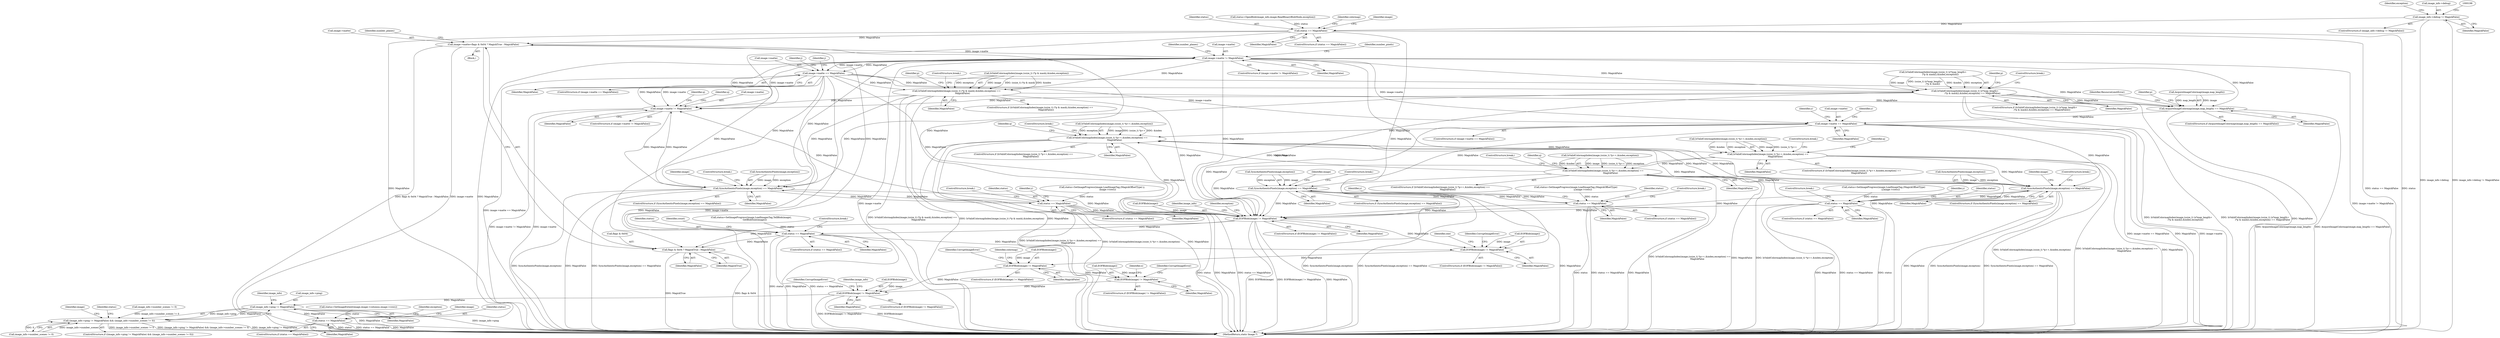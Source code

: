 digraph "0_ImageMagick_7fdf9ea808caa3c81a0eb42656e5fafc59084198@pointer" {
"1000192" [label="(Call,image_info->debug != MagickFalse)"];
"1000230" [label="(Call,status == MagickFalse)"];
"1000308" [label="(Call,image->matte=flags & 0x04 ? MagickTrue : MagickFalse)"];
"1000670" [label="(Call,image->matte != MagickFalse)"];
"1000791" [label="(Call,image->matte == MagickFalse)"];
"1001318" [label="(Call,IsValidColormapIndex(image,(ssize_t) (*p & mask),&index,exception) ==\n                 MagickFalse)"];
"1001502" [label="(Call,image->matte != MagickFalse)"];
"1001516" [label="(Call,SyncAuthenticPixels(image,exception) == MagickFalse)"];
"1001543" [label="(Call,status == MagickFalse)"];
"1001991" [label="(Call,EOFBlob(image) != MagickFalse)"];
"1000312" [label="(Call,flags & 0x04 ? MagickTrue : MagickFalse)"];
"1000350" [label="(Call,EOFBlob(image) != MagickFalse)"];
"1000454" [label="(Call,EOFBlob(image) != MagickFalse)"];
"1000530" [label="(Call,EOFBlob(image) != MagickFalse)"];
"1000611" [label="(Call,EOFBlob(image) != MagickFalse)"];
"1000620" [label="(Call,image_info->ping != MagickFalse)"];
"1000619" [label="(Call,(image_info->ping != MagickFalse) && (image_info->number_scenes != 0))"];
"1000656" [label="(Call,status == MagickFalse)"];
"1002082" [label="(Call,status == MagickFalse)"];
"1001557" [label="(Call,AcquireImageColormap(image,map_length) == MagickFalse)"];
"1001686" [label="(Call,image->matte == MagickFalse)"];
"1001749" [label="(Call,SyncAuthenticPixels(image,exception) == MagickFalse)"];
"1001776" [label="(Call,status == MagickFalse)"];
"1001833" [label="(Call,IsValidColormapIndex(image,(ssize_t) *p++,&index,exception) ==\n                     MagickFalse)"];
"1001858" [label="(Call,IsValidColormapIndex(image,(ssize_t) *p++,&index,exception) ==\n                     MagickFalse)"];
"1001883" [label="(Call,IsValidColormapIndex(image,(ssize_t) *p++,&index,exception) ==\n                     MagickFalse)"];
"1001925" [label="(Call,SyncAuthenticPixels(image,exception) == MagickFalse)"];
"1001952" [label="(Call,status == MagickFalse)"];
"1001375" [label="(Call,IsValidColormapIndex(image,(ssize_t) (x*map_length+\n                     (*p & mask)),&index,exception) == MagickFalse)"];
"1001690" [label="(Identifier,MagickFalse)"];
"1000349" [label="(ControlStructure,if (EOFBlob(image) != MagickFalse))"];
"1000462" [label="(Identifier,colormap)"];
"1000646" [label="(Identifier,status)"];
"1002072" [label="(Call,status=SetImageProgress(image,LoadImagesTag,TellBlob(image),\n          GetBlobSize(image)))"];
"1001847" [label="(Identifier,q)"];
"1002081" [label="(ControlStructure,if (status == MagickFalse))"];
"1000232" [label="(Identifier,MagickFalse)"];
"1000610" [label="(ControlStructure,if (EOFBlob(image) != MagickFalse))"];
"1001319" [label="(Call,IsValidColormapIndex(image,(ssize_t) (*p & mask),&index,exception))"];
"1000618" [label="(ControlStructure,if ((image_info->ping != MagickFalse) && (image_info->number_scenes != 0)))"];
"1000530" [label="(Call,EOFBlob(image) != MagickFalse)"];
"1001449" [label="(Identifier,y)"];
"1001753" [label="(Identifier,MagickFalse)"];
"1000661" [label="(Identifier,exception)"];
"1001775" [label="(ControlStructure,if (status == MagickFalse))"];
"1000671" [label="(Call,image->matte)"];
"1001334" [label="(Identifier,p)"];
"1001686" [label="(Call,image->matte == MagickFalse)"];
"1001992" [label="(Call,EOFBlob(image))"];
"1002007" [label="(Identifier,image_info)"];
"1001955" [label="(ControlStructure,break;)"];
"1001376" [label="(Call,IsValidColormapIndex(image,(ssize_t) (x*map_length+\n                     (*p & mask)),&index,exception))"];
"1001997" [label="(Identifier,exception)"];
"1001545" [label="(Identifier,MagickFalse)"];
"1000678" [label="(Identifier,number_pixels)"];
"1001563" [label="(Identifier,ResourceLimitError)"];
"1001894" [label="(Identifier,MagickFalse)"];
"1000454" [label="(Call,EOFBlob(image) != MagickFalse)"];
"1001940" [label="(Call,status=SetImageProgress(image,LoadImageTag,(MagickOffsetType)\n                    y,image->rows))"];
"1000533" [label="(Identifier,MagickFalse)"];
"1001952" [label="(Call,status == MagickFalse)"];
"1000818" [label="(Identifier,j)"];
"1000313" [label="(Call,flags & 0x04)"];
"1001694" [label="(Identifier,y)"];
"1000669" [label="(ControlStructure,if (image->matte != MagickFalse))"];
"1001375" [label="(Call,IsValidColormapIndex(image,(ssize_t) (x*map_length+\n                     (*p & mask)),&index,exception) == MagickFalse)"];
"1001514" [label="(Identifier,q)"];
"1001869" [label="(Identifier,MagickFalse)"];
"1001895" [label="(ControlStructure,break;)"];
"1001872" [label="(Identifier,q)"];
"1000791" [label="(Call,image->matte == MagickFalse)"];
"1001331" [label="(ControlStructure,break;)"];
"1001748" [label="(ControlStructure,if (SyncAuthenticPixels(image,exception) == MagickFalse))"];
"1000319" [label="(Identifier,number_planes)"];
"1001749" [label="(Call,SyncAuthenticPixels(image,exception) == MagickFalse)"];
"1002005" [label="(Call,image_info->number_scenes != 0)"];
"1002085" [label="(ControlStructure,break;)"];
"1001844" [label="(Identifier,MagickFalse)"];
"1001517" [label="(Call,SyncAuthenticPixels(image,exception))"];
"1001318" [label="(Call,IsValidColormapIndex(image,(ssize_t) (*p & mask),&index,exception) ==\n                 MagickFalse)"];
"1000453" [label="(ControlStructure,if (EOFBlob(image) != MagickFalse))"];
"1000457" [label="(Identifier,MagickFalse)"];
"1000672" [label="(Identifier,image)"];
"1000309" [label="(Call,image->matte)"];
"1001687" [label="(Call,image->matte)"];
"1000308" [label="(Call,image->matte=flags & 0x04 ? MagickTrue : MagickFalse)"];
"1001776" [label="(Call,status == MagickFalse)"];
"1001754" [label="(ControlStructure,break;)"];
"1001858" [label="(Call,IsValidColormapIndex(image,(ssize_t) *p++,&index,exception) ==\n                     MagickFalse)"];
"1001798" [label="(Identifier,y)"];
"1001508" [label="(Identifier,q)"];
"1001566" [label="(Identifier,p)"];
"1001374" [label="(ControlStructure,if (IsValidColormapIndex(image,(ssize_t) (x*map_length+\n                     (*p & mask)),&index,exception) == MagickFalse))"];
"1001951" [label="(ControlStructure,if (status == MagickFalse))"];
"1000619" [label="(Call,(image_info->ping != MagickFalse) && (image_info->number_scenes != 0))"];
"1001953" [label="(Identifier,status)"];
"1000192" [label="(Call,image_info->debug != MagickFalse)"];
"1000614" [label="(Identifier,MagickFalse)"];
"1000231" [label="(Identifier,status)"];
"1001391" [label="(Identifier,MagickFalse)"];
"1002103" [label="(MethodReturn,static Image *)"];
"1001542" [label="(ControlStructure,if (status == MagickFalse))"];
"1001531" [label="(Call,status=SetImageProgress(image,LoadImageTag,(MagickOffsetType) y,\n                image->rows))"];
"1000670" [label="(Call,image->matte != MagickFalse)"];
"1000624" [label="(Identifier,MagickFalse)"];
"1000351" [label="(Call,EOFBlob(image))"];
"1001924" [label="(ControlStructure,if (SyncAuthenticPixels(image,exception) == MagickFalse))"];
"1001833" [label="(Call,IsValidColormapIndex(image,(ssize_t) *p++,&index,exception) ==\n                     MagickFalse)"];
"1000658" [label="(Identifier,MagickFalse)"];
"1001525" [label="(Identifier,image)"];
"1001543" [label="(Call,status == MagickFalse)"];
"1001556" [label="(ControlStructure,if (AcquireImageColormap(image,map_length) == MagickFalse))"];
"1001897" [label="(Identifier,q)"];
"1001502" [label="(Call,image->matte != MagickFalse)"];
"1001934" [label="(Identifier,image)"];
"1000622" [label="(Identifier,image_info)"];
"1001832" [label="(ControlStructure,if (IsValidColormapIndex(image,(ssize_t) *p++,&index,exception) ==\n                     MagickFalse))"];
"1001882" [label="(ControlStructure,if (IsValidColormapIndex(image,(ssize_t) *p++,&index,exception) ==\n                     MagickFalse))"];
"1001954" [label="(Identifier,MagickFalse)"];
"1000531" [label="(Call,EOFBlob(image))"];
"1000222" [label="(Call,status=OpenBlob(image_info,image,ReadBinaryBlobMode,exception))"];
"1000517" [label="(Identifier,x)"];
"1001330" [label="(Identifier,MagickFalse)"];
"1001395" [label="(Identifier,p)"];
"1000529" [label="(ControlStructure,if (EOFBlob(image) != MagickFalse))"];
"1000535" [label="(Identifier,CorruptImageError)"];
"1000792" [label="(Call,image->matte)"];
"1000230" [label="(Call,status == MagickFalse)"];
"1000656" [label="(Call,status == MagickFalse)"];
"1000795" [label="(Identifier,MagickFalse)"];
"1000611" [label="(Call,EOFBlob(image) != MagickFalse)"];
"1000621" [label="(Call,image_info->ping)"];
"1001991" [label="(Call,EOFBlob(image) != MagickFalse)"];
"1001788" [label="(Identifier,y)"];
"1001704" [label="(Identifier,y)"];
"1000655" [label="(ControlStructure,if (status == MagickFalse))"];
"1001506" [label="(Identifier,MagickFalse)"];
"1001685" [label="(ControlStructure,if (image->matte == MagickFalse))"];
"1001930" [label="(ControlStructure,break;)"];
"1000269" [label="(Block,)"];
"1001883" [label="(Call,IsValidColormapIndex(image,(ssize_t) *p++,&index,exception) ==\n                     MagickFalse)"];
"1001845" [label="(ControlStructure,break;)"];
"1001857" [label="(ControlStructure,if (IsValidColormapIndex(image,(ssize_t) *p++,&index,exception) ==\n                     MagickFalse))"];
"1000358" [label="(Identifier,one)"];
"1001561" [label="(Identifier,MagickFalse)"];
"1001750" [label="(Call,SyncAuthenticPixels(image,exception))"];
"1000657" [label="(Identifier,status)"];
"1001317" [label="(ControlStructure,if (IsValidColormapIndex(image,(ssize_t) (*p & mask),&index,exception) ==\n                 MagickFalse))"];
"1000317" [label="(Identifier,MagickFalse)"];
"1001859" [label="(Call,IsValidColormapIndex(image,(ssize_t) *p++,&index,exception))"];
"1000208" [label="(Identifier,exception)"];
"1001764" [label="(Call,status=SetImageProgress(image,LoadImageTag,(MagickOffsetType)\n                    y,image->rows))"];
"1000612" [label="(Call,EOFBlob(image))"];
"1001516" [label="(Call,SyncAuthenticPixels(image,exception) == MagickFalse)"];
"1000674" [label="(Identifier,MagickFalse)"];
"1002084" [label="(Identifier,MagickFalse)"];
"1001778" [label="(Identifier,MagickFalse)"];
"1001515" [label="(ControlStructure,if (SyncAuthenticPixels(image,exception) == MagickFalse))"];
"1001834" [label="(Call,IsValidColormapIndex(image,(ssize_t) *p++,&index,exception))"];
"1000196" [label="(Identifier,MagickFalse)"];
"1000355" [label="(Identifier,CorruptImageError)"];
"1001926" [label="(Call,SyncAuthenticPixels(image,exception))"];
"1000316" [label="(Identifier,MagickTrue)"];
"1000633" [label="(Identifier,image)"];
"1000798" [label="(Identifier,j)"];
"1001501" [label="(ControlStructure,if (image->matte != MagickFalse))"];
"1000191" [label="(ControlStructure,if (image_info->debug != MagickFalse))"];
"1001758" [label="(Identifier,image)"];
"1001777" [label="(Identifier,status)"];
"1000627" [label="(Identifier,image_info)"];
"1001779" [label="(ControlStructure,break;)"];
"1001925" [label="(Call,SyncAuthenticPixels(image,exception) == MagickFalse)"];
"1000353" [label="(Identifier,MagickFalse)"];
"1000616" [label="(Identifier,CorruptImageError)"];
"1001546" [label="(ControlStructure,break;)"];
"1000312" [label="(Call,flags & 0x04 ? MagickTrue : MagickFalse)"];
"1000237" [label="(Identifier,colormap)"];
"1002082" [label="(Call,status == MagickFalse)"];
"1000229" [label="(ControlStructure,if (status == MagickFalse))"];
"1000235" [label="(Identifier,image)"];
"1000676" [label="(Identifier,number_planes)"];
"1001870" [label="(ControlStructure,break;)"];
"1000790" [label="(ControlStructure,if (image->matte == MagickFalse))"];
"1001990" [label="(ControlStructure,if (EOFBlob(image) != MagickFalse))"];
"1001884" [label="(Call,IsValidColormapIndex(image,(ssize_t) *p++,&index,exception))"];
"1000350" [label="(Call,EOFBlob(image) != MagickFalse)"];
"1001558" [label="(Call,AcquireImageColormap(image,map_length))"];
"1000620" [label="(Call,image_info->ping != MagickFalse)"];
"1000645" [label="(Call,status=SetImageExtent(image,image->columns,image->rows))"];
"1001521" [label="(ControlStructure,break;)"];
"1001544" [label="(Identifier,status)"];
"1000625" [label="(Call,image_info->number_scenes != 0)"];
"1002083" [label="(Identifier,status)"];
"1001929" [label="(Identifier,MagickFalse)"];
"1000455" [label="(Call,EOFBlob(image))"];
"1002088" [label="(Identifier,count)"];
"1001994" [label="(Identifier,MagickFalse)"];
"1000459" [label="(Identifier,CorruptImageError)"];
"1001520" [label="(Identifier,MagickFalse)"];
"1000193" [label="(Call,image_info->debug)"];
"1001392" [label="(ControlStructure,break;)"];
"1001503" [label="(Call,image->matte)"];
"1001557" [label="(Call,AcquireImageColormap(image,map_length) == MagickFalse)"];
"1000192" -> "1000191"  [label="AST: "];
"1000192" -> "1000196"  [label="CFG: "];
"1000193" -> "1000192"  [label="AST: "];
"1000196" -> "1000192"  [label="AST: "];
"1000198" -> "1000192"  [label="CFG: "];
"1000208" -> "1000192"  [label="CFG: "];
"1000192" -> "1002103"  [label="DDG: image_info->debug"];
"1000192" -> "1002103"  [label="DDG: image_info->debug != MagickFalse"];
"1000192" -> "1000230"  [label="DDG: MagickFalse"];
"1000230" -> "1000229"  [label="AST: "];
"1000230" -> "1000232"  [label="CFG: "];
"1000231" -> "1000230"  [label="AST: "];
"1000232" -> "1000230"  [label="AST: "];
"1000235" -> "1000230"  [label="CFG: "];
"1000237" -> "1000230"  [label="CFG: "];
"1000230" -> "1002103"  [label="DDG: status"];
"1000230" -> "1002103"  [label="DDG: MagickFalse"];
"1000230" -> "1002103"  [label="DDG: status == MagickFalse"];
"1000222" -> "1000230"  [label="DDG: status"];
"1000230" -> "1000308"  [label="DDG: MagickFalse"];
"1000230" -> "1000312"  [label="DDG: MagickFalse"];
"1000230" -> "1000350"  [label="DDG: MagickFalse"];
"1000308" -> "1000269"  [label="AST: "];
"1000308" -> "1000312"  [label="CFG: "];
"1000309" -> "1000308"  [label="AST: "];
"1000312" -> "1000308"  [label="AST: "];
"1000319" -> "1000308"  [label="CFG: "];
"1000308" -> "1002103"  [label="DDG: image->matte"];
"1000308" -> "1002103"  [label="DDG: flags & 0x04 ? MagickTrue : MagickFalse"];
"1002082" -> "1000308"  [label="DDG: MagickFalse"];
"1001991" -> "1000308"  [label="DDG: MagickFalse"];
"1000308" -> "1000670"  [label="DDG: image->matte"];
"1000670" -> "1000669"  [label="AST: "];
"1000670" -> "1000674"  [label="CFG: "];
"1000671" -> "1000670"  [label="AST: "];
"1000674" -> "1000670"  [label="AST: "];
"1000676" -> "1000670"  [label="CFG: "];
"1000678" -> "1000670"  [label="CFG: "];
"1000670" -> "1002103"  [label="DDG: MagickFalse"];
"1000670" -> "1002103"  [label="DDG: image->matte != MagickFalse"];
"1000670" -> "1002103"  [label="DDG: image->matte"];
"1000656" -> "1000670"  [label="DDG: MagickFalse"];
"1000670" -> "1000791"  [label="DDG: image->matte"];
"1000670" -> "1000791"  [label="DDG: MagickFalse"];
"1000670" -> "1001318"  [label="DDG: MagickFalse"];
"1000670" -> "1001375"  [label="DDG: MagickFalse"];
"1000670" -> "1001502"  [label="DDG: image->matte"];
"1000670" -> "1001502"  [label="DDG: MagickFalse"];
"1000670" -> "1001516"  [label="DDG: MagickFalse"];
"1000670" -> "1001557"  [label="DDG: MagickFalse"];
"1000670" -> "1001686"  [label="DDG: image->matte"];
"1000670" -> "1001991"  [label="DDG: MagickFalse"];
"1000791" -> "1000790"  [label="AST: "];
"1000791" -> "1000795"  [label="CFG: "];
"1000792" -> "1000791"  [label="AST: "];
"1000795" -> "1000791"  [label="AST: "];
"1000798" -> "1000791"  [label="CFG: "];
"1000818" -> "1000791"  [label="CFG: "];
"1000791" -> "1002103"  [label="DDG: image->matte"];
"1000791" -> "1002103"  [label="DDG: image->matte == MagickFalse"];
"1000791" -> "1002103"  [label="DDG: MagickFalse"];
"1000791" -> "1001318"  [label="DDG: MagickFalse"];
"1000791" -> "1001375"  [label="DDG: MagickFalse"];
"1000791" -> "1001502"  [label="DDG: image->matte"];
"1000791" -> "1001502"  [label="DDG: MagickFalse"];
"1000791" -> "1001516"  [label="DDG: MagickFalse"];
"1000791" -> "1001557"  [label="DDG: MagickFalse"];
"1000791" -> "1001686"  [label="DDG: image->matte"];
"1000791" -> "1001991"  [label="DDG: MagickFalse"];
"1001318" -> "1001317"  [label="AST: "];
"1001318" -> "1001330"  [label="CFG: "];
"1001319" -> "1001318"  [label="AST: "];
"1001330" -> "1001318"  [label="AST: "];
"1001331" -> "1001318"  [label="CFG: "];
"1001334" -> "1001318"  [label="CFG: "];
"1001318" -> "1002103"  [label="DDG: MagickFalse"];
"1001318" -> "1002103"  [label="DDG: IsValidColormapIndex(image,(ssize_t) (*p & mask),&index,exception) ==\n                 MagickFalse"];
"1001318" -> "1002103"  [label="DDG: IsValidColormapIndex(image,(ssize_t) (*p & mask),&index,exception)"];
"1001319" -> "1001318"  [label="DDG: image"];
"1001319" -> "1001318"  [label="DDG: (ssize_t) (*p & mask)"];
"1001319" -> "1001318"  [label="DDG: &index"];
"1001319" -> "1001318"  [label="DDG: exception"];
"1001318" -> "1001502"  [label="DDG: MagickFalse"];
"1001318" -> "1001516"  [label="DDG: MagickFalse"];
"1001318" -> "1001557"  [label="DDG: MagickFalse"];
"1001318" -> "1001991"  [label="DDG: MagickFalse"];
"1001502" -> "1001501"  [label="AST: "];
"1001502" -> "1001506"  [label="CFG: "];
"1001503" -> "1001502"  [label="AST: "];
"1001506" -> "1001502"  [label="AST: "];
"1001508" -> "1001502"  [label="CFG: "];
"1001514" -> "1001502"  [label="CFG: "];
"1001502" -> "1002103"  [label="DDG: image->matte != MagickFalse"];
"1001502" -> "1002103"  [label="DDG: image->matte"];
"1001543" -> "1001502"  [label="DDG: MagickFalse"];
"1001516" -> "1001502"  [label="DDG: MagickFalse"];
"1001375" -> "1001502"  [label="DDG: MagickFalse"];
"1001502" -> "1001516"  [label="DDG: MagickFalse"];
"1001516" -> "1001515"  [label="AST: "];
"1001516" -> "1001520"  [label="CFG: "];
"1001517" -> "1001516"  [label="AST: "];
"1001520" -> "1001516"  [label="AST: "];
"1001521" -> "1001516"  [label="CFG: "];
"1001525" -> "1001516"  [label="CFG: "];
"1001516" -> "1002103"  [label="DDG: SyncAuthenticPixels(image,exception)"];
"1001516" -> "1002103"  [label="DDG: MagickFalse"];
"1001516" -> "1002103"  [label="DDG: SyncAuthenticPixels(image,exception) == MagickFalse"];
"1001517" -> "1001516"  [label="DDG: image"];
"1001517" -> "1001516"  [label="DDG: exception"];
"1001543" -> "1001516"  [label="DDG: MagickFalse"];
"1001375" -> "1001516"  [label="DDG: MagickFalse"];
"1001516" -> "1001543"  [label="DDG: MagickFalse"];
"1001516" -> "1001991"  [label="DDG: MagickFalse"];
"1001543" -> "1001542"  [label="AST: "];
"1001543" -> "1001545"  [label="CFG: "];
"1001544" -> "1001543"  [label="AST: "];
"1001545" -> "1001543"  [label="AST: "];
"1001546" -> "1001543"  [label="CFG: "];
"1001449" -> "1001543"  [label="CFG: "];
"1001543" -> "1002103"  [label="DDG: status"];
"1001543" -> "1002103"  [label="DDG: MagickFalse"];
"1001543" -> "1002103"  [label="DDG: status == MagickFalse"];
"1001531" -> "1001543"  [label="DDG: status"];
"1001543" -> "1001991"  [label="DDG: MagickFalse"];
"1001991" -> "1001990"  [label="AST: "];
"1001991" -> "1001994"  [label="CFG: "];
"1001992" -> "1001991"  [label="AST: "];
"1001994" -> "1001991"  [label="AST: "];
"1001997" -> "1001991"  [label="CFG: "];
"1002007" -> "1001991"  [label="CFG: "];
"1001991" -> "1002103"  [label="DDG: EOFBlob(image)"];
"1001991" -> "1002103"  [label="DDG: EOFBlob(image) != MagickFalse"];
"1001991" -> "1002103"  [label="DDG: MagickFalse"];
"1001991" -> "1000312"  [label="DDG: MagickFalse"];
"1001991" -> "1000350"  [label="DDG: MagickFalse"];
"1001992" -> "1001991"  [label="DDG: image"];
"1001883" -> "1001991"  [label="DDG: MagickFalse"];
"1001952" -> "1001991"  [label="DDG: MagickFalse"];
"1001686" -> "1001991"  [label="DDG: MagickFalse"];
"1001776" -> "1001991"  [label="DDG: MagickFalse"];
"1001749" -> "1001991"  [label="DDG: MagickFalse"];
"1001833" -> "1001991"  [label="DDG: MagickFalse"];
"1001925" -> "1001991"  [label="DDG: MagickFalse"];
"1001375" -> "1001991"  [label="DDG: MagickFalse"];
"1001858" -> "1001991"  [label="DDG: MagickFalse"];
"1001991" -> "1002082"  [label="DDG: MagickFalse"];
"1000312" -> "1000316"  [label="CFG: "];
"1000312" -> "1000317"  [label="CFG: "];
"1000313" -> "1000312"  [label="AST: "];
"1000316" -> "1000312"  [label="AST: "];
"1000317" -> "1000312"  [label="AST: "];
"1000312" -> "1002103"  [label="DDG: MagickTrue"];
"1000312" -> "1002103"  [label="DDG: flags & 0x04"];
"1002082" -> "1000312"  [label="DDG: MagickFalse"];
"1000350" -> "1000349"  [label="AST: "];
"1000350" -> "1000353"  [label="CFG: "];
"1000351" -> "1000350"  [label="AST: "];
"1000353" -> "1000350"  [label="AST: "];
"1000355" -> "1000350"  [label="CFG: "];
"1000358" -> "1000350"  [label="CFG: "];
"1000351" -> "1000350"  [label="DDG: image"];
"1002082" -> "1000350"  [label="DDG: MagickFalse"];
"1000350" -> "1000454"  [label="DDG: MagickFalse"];
"1000454" -> "1000453"  [label="AST: "];
"1000454" -> "1000457"  [label="CFG: "];
"1000455" -> "1000454"  [label="AST: "];
"1000457" -> "1000454"  [label="AST: "];
"1000459" -> "1000454"  [label="CFG: "];
"1000462" -> "1000454"  [label="CFG: "];
"1000455" -> "1000454"  [label="DDG: image"];
"1000454" -> "1000530"  [label="DDG: MagickFalse"];
"1000454" -> "1000611"  [label="DDG: MagickFalse"];
"1000530" -> "1000529"  [label="AST: "];
"1000530" -> "1000533"  [label="CFG: "];
"1000531" -> "1000530"  [label="AST: "];
"1000533" -> "1000530"  [label="AST: "];
"1000535" -> "1000530"  [label="CFG: "];
"1000517" -> "1000530"  [label="CFG: "];
"1000531" -> "1000530"  [label="DDG: image"];
"1000530" -> "1000611"  [label="DDG: MagickFalse"];
"1000611" -> "1000610"  [label="AST: "];
"1000611" -> "1000614"  [label="CFG: "];
"1000612" -> "1000611"  [label="AST: "];
"1000614" -> "1000611"  [label="AST: "];
"1000616" -> "1000611"  [label="CFG: "];
"1000622" -> "1000611"  [label="CFG: "];
"1000611" -> "1002103"  [label="DDG: EOFBlob(image) != MagickFalse"];
"1000611" -> "1002103"  [label="DDG: EOFBlob(image)"];
"1000612" -> "1000611"  [label="DDG: image"];
"1000611" -> "1000620"  [label="DDG: MagickFalse"];
"1000620" -> "1000619"  [label="AST: "];
"1000620" -> "1000624"  [label="CFG: "];
"1000621" -> "1000620"  [label="AST: "];
"1000624" -> "1000620"  [label="AST: "];
"1000627" -> "1000620"  [label="CFG: "];
"1000619" -> "1000620"  [label="CFG: "];
"1000620" -> "1002103"  [label="DDG: image_info->ping"];
"1000620" -> "1002103"  [label="DDG: MagickFalse"];
"1000620" -> "1000619"  [label="DDG: image_info->ping"];
"1000620" -> "1000619"  [label="DDG: MagickFalse"];
"1000620" -> "1000656"  [label="DDG: MagickFalse"];
"1000619" -> "1000618"  [label="AST: "];
"1000619" -> "1000625"  [label="CFG: "];
"1000625" -> "1000619"  [label="AST: "];
"1000633" -> "1000619"  [label="CFG: "];
"1000646" -> "1000619"  [label="CFG: "];
"1000619" -> "1002103"  [label="DDG: image_info->number_scenes != 0"];
"1000619" -> "1002103"  [label="DDG: (image_info->ping != MagickFalse) && (image_info->number_scenes != 0)"];
"1000619" -> "1002103"  [label="DDG: image_info->ping != MagickFalse"];
"1002005" -> "1000619"  [label="DDG: image_info->number_scenes != 0"];
"1000625" -> "1000619"  [label="DDG: image_info->number_scenes"];
"1000625" -> "1000619"  [label="DDG: 0"];
"1000656" -> "1000655"  [label="AST: "];
"1000656" -> "1000658"  [label="CFG: "];
"1000657" -> "1000656"  [label="AST: "];
"1000658" -> "1000656"  [label="AST: "];
"1000661" -> "1000656"  [label="CFG: "];
"1000672" -> "1000656"  [label="CFG: "];
"1000656" -> "1002103"  [label="DDG: status == MagickFalse"];
"1000656" -> "1002103"  [label="DDG: MagickFalse"];
"1000656" -> "1002103"  [label="DDG: status"];
"1000645" -> "1000656"  [label="DDG: status"];
"1002082" -> "1002081"  [label="AST: "];
"1002082" -> "1002084"  [label="CFG: "];
"1002083" -> "1002082"  [label="AST: "];
"1002084" -> "1002082"  [label="AST: "];
"1002088" -> "1002082"  [label="CFG: "];
"1002085" -> "1002082"  [label="CFG: "];
"1002082" -> "1002103"  [label="DDG: status"];
"1002082" -> "1002103"  [label="DDG: MagickFalse"];
"1002082" -> "1002103"  [label="DDG: status == MagickFalse"];
"1002072" -> "1002082"  [label="DDG: status"];
"1001557" -> "1001556"  [label="AST: "];
"1001557" -> "1001561"  [label="CFG: "];
"1001558" -> "1001557"  [label="AST: "];
"1001561" -> "1001557"  [label="AST: "];
"1001563" -> "1001557"  [label="CFG: "];
"1001566" -> "1001557"  [label="CFG: "];
"1001557" -> "1002103"  [label="DDG: AcquireImageColormap(image,map_length)"];
"1001557" -> "1002103"  [label="DDG: AcquireImageColormap(image,map_length) == MagickFalse"];
"1001558" -> "1001557"  [label="DDG: image"];
"1001558" -> "1001557"  [label="DDG: map_length"];
"1001375" -> "1001557"  [label="DDG: MagickFalse"];
"1001557" -> "1001686"  [label="DDG: MagickFalse"];
"1001686" -> "1001685"  [label="AST: "];
"1001686" -> "1001690"  [label="CFG: "];
"1001687" -> "1001686"  [label="AST: "];
"1001690" -> "1001686"  [label="AST: "];
"1001694" -> "1001686"  [label="CFG: "];
"1001788" -> "1001686"  [label="CFG: "];
"1001686" -> "1002103"  [label="DDG: image->matte == MagickFalse"];
"1001686" -> "1002103"  [label="DDG: MagickFalse"];
"1001686" -> "1002103"  [label="DDG: image->matte"];
"1001686" -> "1001749"  [label="DDG: MagickFalse"];
"1001686" -> "1001833"  [label="DDG: MagickFalse"];
"1001686" -> "1001925"  [label="DDG: MagickFalse"];
"1001749" -> "1001748"  [label="AST: "];
"1001749" -> "1001753"  [label="CFG: "];
"1001750" -> "1001749"  [label="AST: "];
"1001753" -> "1001749"  [label="AST: "];
"1001754" -> "1001749"  [label="CFG: "];
"1001758" -> "1001749"  [label="CFG: "];
"1001749" -> "1002103"  [label="DDG: SyncAuthenticPixels(image,exception)"];
"1001749" -> "1002103"  [label="DDG: SyncAuthenticPixels(image,exception) == MagickFalse"];
"1001749" -> "1002103"  [label="DDG: MagickFalse"];
"1001750" -> "1001749"  [label="DDG: image"];
"1001750" -> "1001749"  [label="DDG: exception"];
"1001776" -> "1001749"  [label="DDG: MagickFalse"];
"1001749" -> "1001776"  [label="DDG: MagickFalse"];
"1001776" -> "1001775"  [label="AST: "];
"1001776" -> "1001778"  [label="CFG: "];
"1001777" -> "1001776"  [label="AST: "];
"1001778" -> "1001776"  [label="AST: "];
"1001779" -> "1001776"  [label="CFG: "];
"1001704" -> "1001776"  [label="CFG: "];
"1001776" -> "1002103"  [label="DDG: MagickFalse"];
"1001776" -> "1002103"  [label="DDG: status"];
"1001776" -> "1002103"  [label="DDG: status == MagickFalse"];
"1001764" -> "1001776"  [label="DDG: status"];
"1001833" -> "1001832"  [label="AST: "];
"1001833" -> "1001844"  [label="CFG: "];
"1001834" -> "1001833"  [label="AST: "];
"1001844" -> "1001833"  [label="AST: "];
"1001845" -> "1001833"  [label="CFG: "];
"1001847" -> "1001833"  [label="CFG: "];
"1001833" -> "1002103"  [label="DDG: IsValidColormapIndex(image,(ssize_t) *p++,&index,exception) ==\n                     MagickFalse"];
"1001833" -> "1002103"  [label="DDG: IsValidColormapIndex(image,(ssize_t) *p++,&index,exception)"];
"1001833" -> "1002103"  [label="DDG: MagickFalse"];
"1001834" -> "1001833"  [label="DDG: image"];
"1001834" -> "1001833"  [label="DDG: (ssize_t) *p++"];
"1001834" -> "1001833"  [label="DDG: &index"];
"1001834" -> "1001833"  [label="DDG: exception"];
"1001883" -> "1001833"  [label="DDG: MagickFalse"];
"1001925" -> "1001833"  [label="DDG: MagickFalse"];
"1001952" -> "1001833"  [label="DDG: MagickFalse"];
"1001833" -> "1001858"  [label="DDG: MagickFalse"];
"1001833" -> "1001925"  [label="DDG: MagickFalse"];
"1001858" -> "1001857"  [label="AST: "];
"1001858" -> "1001869"  [label="CFG: "];
"1001859" -> "1001858"  [label="AST: "];
"1001869" -> "1001858"  [label="AST: "];
"1001870" -> "1001858"  [label="CFG: "];
"1001872" -> "1001858"  [label="CFG: "];
"1001858" -> "1002103"  [label="DDG: IsValidColormapIndex(image,(ssize_t) *p++,&index,exception)"];
"1001858" -> "1002103"  [label="DDG: IsValidColormapIndex(image,(ssize_t) *p++,&index,exception) ==\n                     MagickFalse"];
"1001858" -> "1002103"  [label="DDG: MagickFalse"];
"1001859" -> "1001858"  [label="DDG: image"];
"1001859" -> "1001858"  [label="DDG: (ssize_t) *p++"];
"1001859" -> "1001858"  [label="DDG: &index"];
"1001859" -> "1001858"  [label="DDG: exception"];
"1001858" -> "1001883"  [label="DDG: MagickFalse"];
"1001858" -> "1001925"  [label="DDG: MagickFalse"];
"1001883" -> "1001882"  [label="AST: "];
"1001883" -> "1001894"  [label="CFG: "];
"1001884" -> "1001883"  [label="AST: "];
"1001894" -> "1001883"  [label="AST: "];
"1001895" -> "1001883"  [label="CFG: "];
"1001897" -> "1001883"  [label="CFG: "];
"1001883" -> "1002103"  [label="DDG: MagickFalse"];
"1001883" -> "1002103"  [label="DDG: IsValidColormapIndex(image,(ssize_t) *p++,&index,exception)"];
"1001883" -> "1002103"  [label="DDG: IsValidColormapIndex(image,(ssize_t) *p++,&index,exception) ==\n                     MagickFalse"];
"1001884" -> "1001883"  [label="DDG: image"];
"1001884" -> "1001883"  [label="DDG: (ssize_t) *p++"];
"1001884" -> "1001883"  [label="DDG: &index"];
"1001884" -> "1001883"  [label="DDG: exception"];
"1001883" -> "1001925"  [label="DDG: MagickFalse"];
"1001925" -> "1001924"  [label="AST: "];
"1001925" -> "1001929"  [label="CFG: "];
"1001926" -> "1001925"  [label="AST: "];
"1001929" -> "1001925"  [label="AST: "];
"1001930" -> "1001925"  [label="CFG: "];
"1001934" -> "1001925"  [label="CFG: "];
"1001925" -> "1002103"  [label="DDG: MagickFalse"];
"1001925" -> "1002103"  [label="DDG: SyncAuthenticPixels(image,exception)"];
"1001925" -> "1002103"  [label="DDG: SyncAuthenticPixels(image,exception) == MagickFalse"];
"1001926" -> "1001925"  [label="DDG: image"];
"1001926" -> "1001925"  [label="DDG: exception"];
"1001952" -> "1001925"  [label="DDG: MagickFalse"];
"1001925" -> "1001952"  [label="DDG: MagickFalse"];
"1001952" -> "1001951"  [label="AST: "];
"1001952" -> "1001954"  [label="CFG: "];
"1001953" -> "1001952"  [label="AST: "];
"1001954" -> "1001952"  [label="AST: "];
"1001955" -> "1001952"  [label="CFG: "];
"1001798" -> "1001952"  [label="CFG: "];
"1001952" -> "1002103"  [label="DDG: MagickFalse"];
"1001952" -> "1002103"  [label="DDG: status == MagickFalse"];
"1001952" -> "1002103"  [label="DDG: status"];
"1001940" -> "1001952"  [label="DDG: status"];
"1001375" -> "1001374"  [label="AST: "];
"1001375" -> "1001391"  [label="CFG: "];
"1001376" -> "1001375"  [label="AST: "];
"1001391" -> "1001375"  [label="AST: "];
"1001392" -> "1001375"  [label="CFG: "];
"1001395" -> "1001375"  [label="CFG: "];
"1001375" -> "1002103"  [label="DDG: IsValidColormapIndex(image,(ssize_t) (x*map_length+\n                     (*p & mask)),&index,exception) == MagickFalse"];
"1001375" -> "1002103"  [label="DDG: MagickFalse"];
"1001375" -> "1002103"  [label="DDG: IsValidColormapIndex(image,(ssize_t) (x*map_length+\n                     (*p & mask)),&index,exception)"];
"1001376" -> "1001375"  [label="DDG: image"];
"1001376" -> "1001375"  [label="DDG: (ssize_t) (x*map_length+\n                     (*p & mask))"];
"1001376" -> "1001375"  [label="DDG: &index"];
"1001376" -> "1001375"  [label="DDG: exception"];
}
